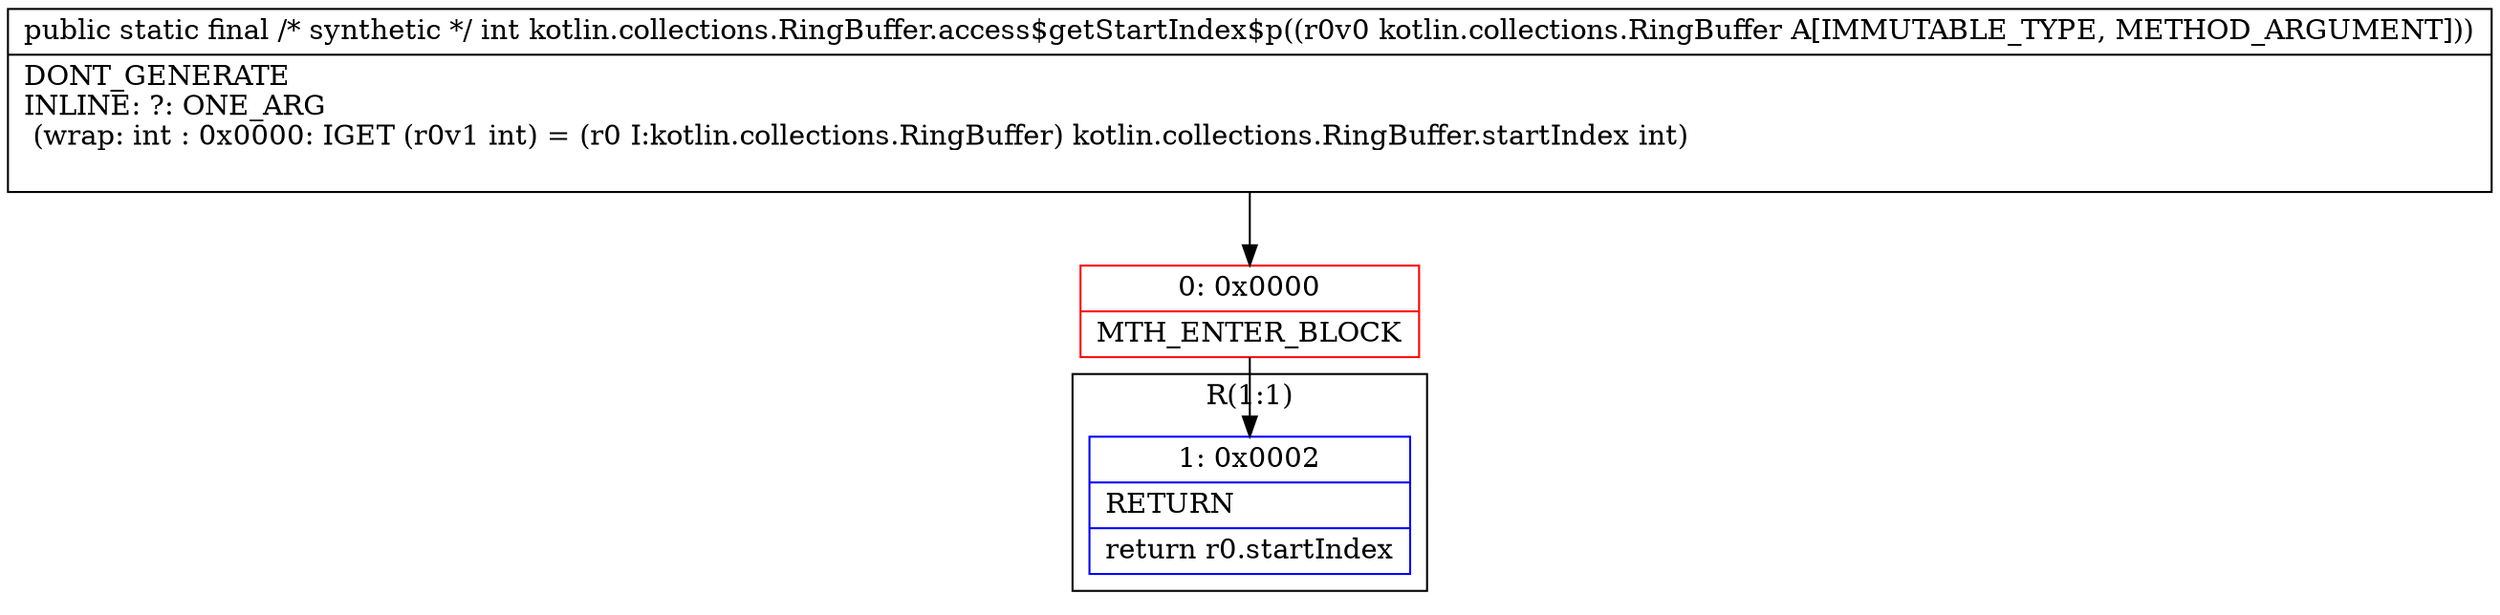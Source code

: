 digraph "CFG forkotlin.collections.RingBuffer.access$getStartIndex$p(Lkotlin\/collections\/RingBuffer;)I" {
subgraph cluster_Region_108887095 {
label = "R(1:1)";
node [shape=record,color=blue];
Node_1 [shape=record,label="{1\:\ 0x0002|RETURN\l|return r0.startIndex\l}"];
}
Node_0 [shape=record,color=red,label="{0\:\ 0x0000|MTH_ENTER_BLOCK\l}"];
MethodNode[shape=record,label="{public static final \/* synthetic *\/ int kotlin.collections.RingBuffer.access$getStartIndex$p((r0v0 kotlin.collections.RingBuffer A[IMMUTABLE_TYPE, METHOD_ARGUMENT]))  | DONT_GENERATE\lINLINE: ?: ONE_ARG  \l  (wrap: int : 0x0000: IGET  (r0v1 int) = (r0 I:kotlin.collections.RingBuffer) kotlin.collections.RingBuffer.startIndex int)\l\l}"];
MethodNode -> Node_0;
Node_0 -> Node_1;
}

